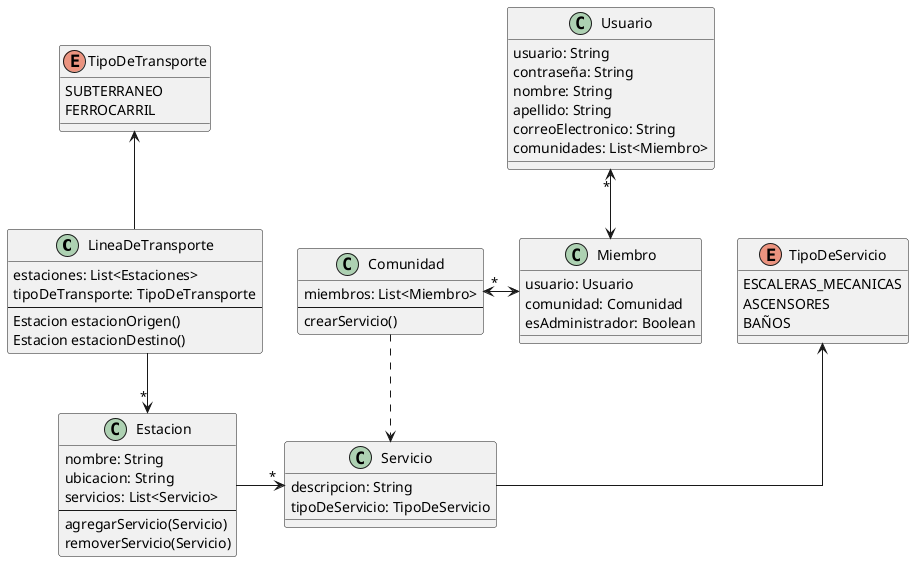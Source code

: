 @startuml TPA1-Clases
skinparam linetype ortho

class LineaDeTransporte {
  estaciones: List<Estaciones>
  tipoDeTransporte: TipoDeTransporte
  --
  Estacion estacionOrigen()
  Estacion estacionDestino()
}
enum TipoDeTransporte {
  SUBTERRANEO
  FERROCARRIL
}

class Estacion {
  nombre: String
  ubicacion: String
  servicios: List<Servicio>
  --
  agregarServicio(Servicio)
  removerServicio(Servicio)
}

class Comunidad {
  miembros: List<Miembro>
  --
  crearServicio()
}

class Usuario {
  usuario: String
  contraseña: String
  nombre: String
  apellido: String
  correoElectronico: String
  comunidades: List<Miembro>
}

class Miembro {
  usuario: Usuario
  comunidad: Comunidad
  esAdministrador: Boolean
}

class Servicio{
  descripcion: String
  tipoDeServicio: TipoDeServicio
}
enum TipoDeServicio {
  ESCALERAS_MECANICAS
  ASCENSORES
  BAÑOS
}

Estacion ->"*" Servicio
TipoDeServicio <-- Servicio
Comunidad ..> Servicio
Usuario "*"<--> Miembro
Comunidad "*"<-> Miembro
LineaDeTransporte -->"*" Estacion
TipoDeTransporte <-- LineaDeTransporte
@enduml